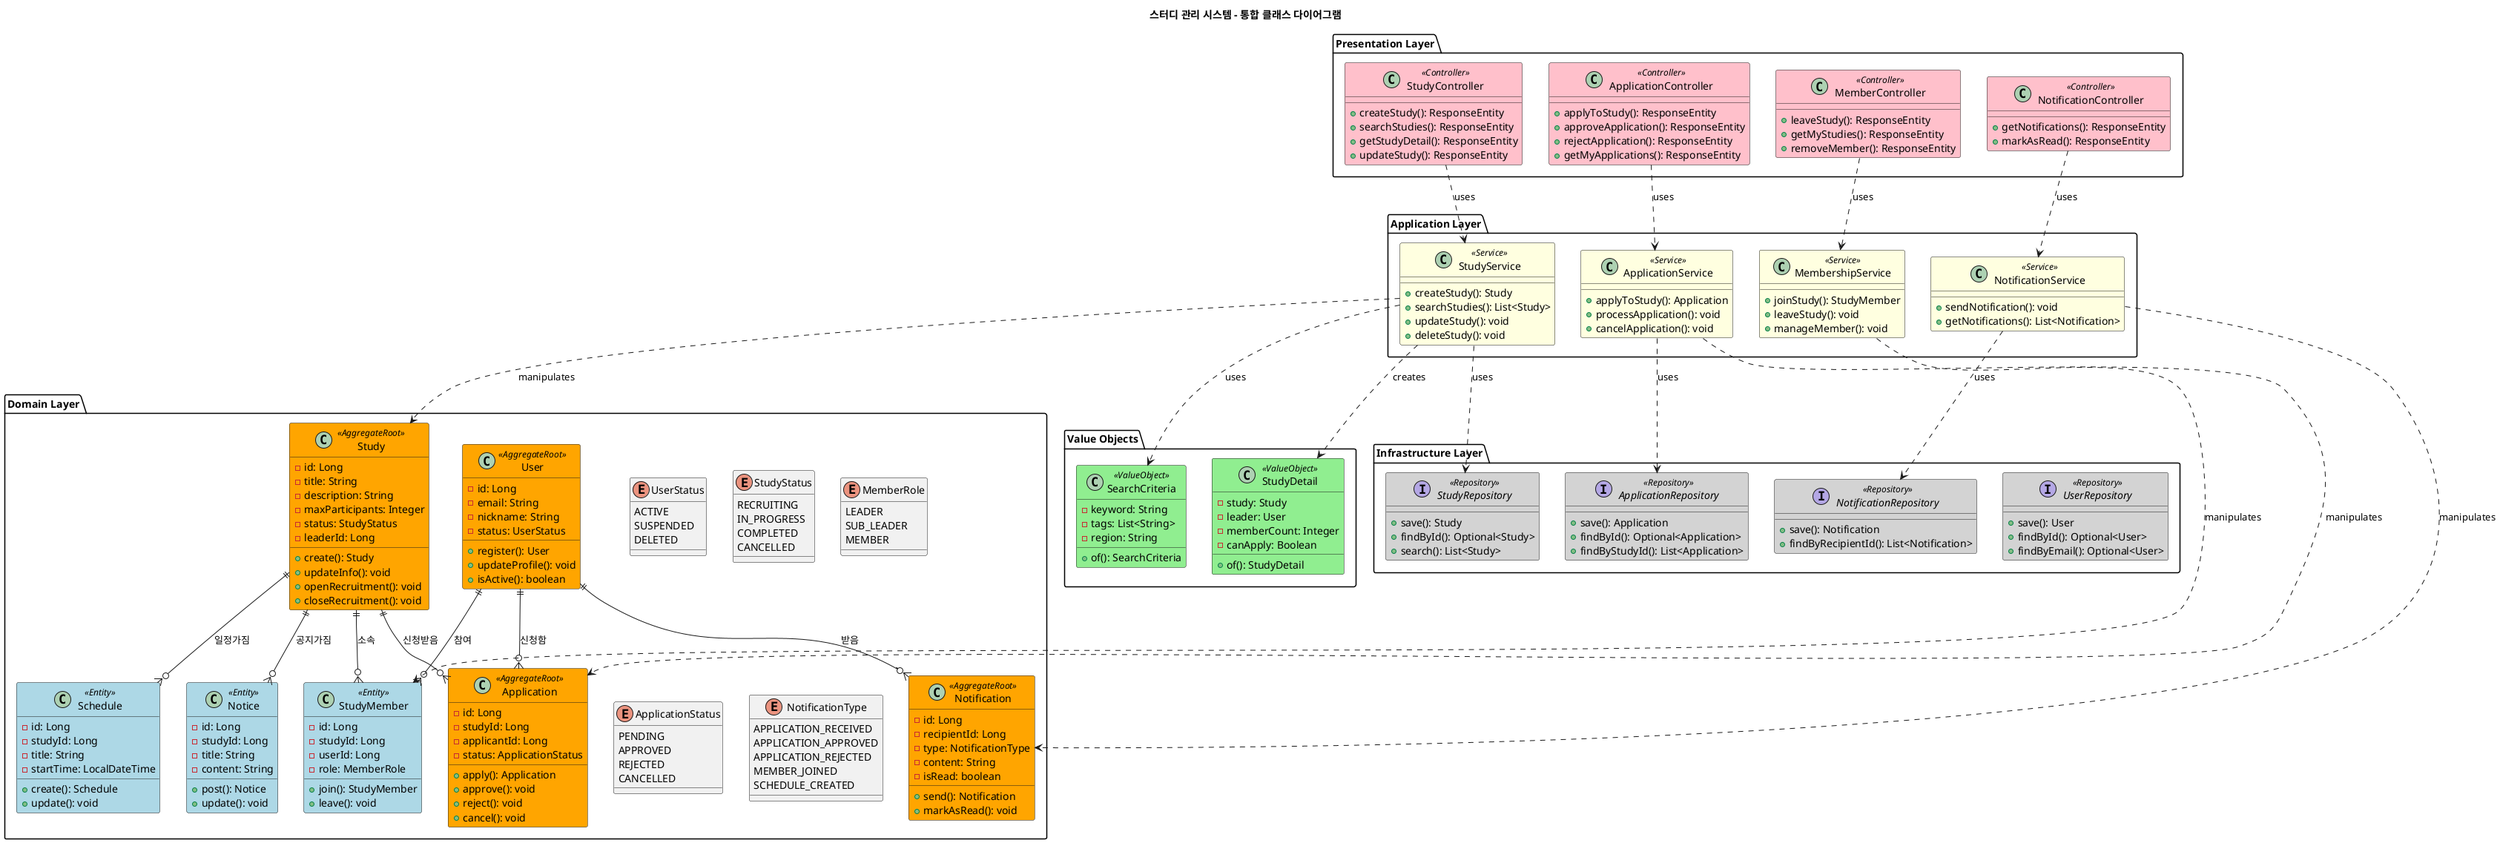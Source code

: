 @startuml
!define ENTITY class
!define VALUE_OBJECT class
!define AGGREGATE_ROOT class
!define SERVICE class
!define CONTROLLER class
!define REPOSITORY interface

skinparam class {
    BackgroundColor<<Entity>> LightBlue
    BackgroundColor<<ValueObject>> LightGreen
    BackgroundColor<<AggregateRoot>> Orange
    BackgroundColor<<Service>> LightYellow
    BackgroundColor<<Controller>> Pink
    BackgroundColor<<Repository>> LightGray
}

title 스터디 관리 시스템 - 통합 클래스 다이어그램

' === 프레젠테이션 계층 ===
package "Presentation Layer" {
    CONTROLLER StudyController <<Controller>> {
        +createStudy(): ResponseEntity
        +searchStudies(): ResponseEntity
        +getStudyDetail(): ResponseEntity
        +updateStudy(): ResponseEntity
    }

    CONTROLLER ApplicationController <<Controller>> {
        +applyToStudy(): ResponseEntity
        +approveApplication(): ResponseEntity
        +rejectApplication(): ResponseEntity
        +getMyApplications(): ResponseEntity
    }

    CONTROLLER MemberController <<Controller>> {
        +leaveStudy(): ResponseEntity
        +getMyStudies(): ResponseEntity
        +removeMember(): ResponseEntity
    }

    CONTROLLER NotificationController <<Controller>> {
        +getNotifications(): ResponseEntity
        +markAsRead(): ResponseEntity
    }
}

' === 애플리케이션 계층 ===
package "Application Layer" {
    SERVICE StudyService <<Service>> {
        +createStudy(): Study
        +searchStudies(): List<Study>
        +updateStudy(): void
        +deleteStudy(): void
    }

    SERVICE ApplicationService <<Service>> {
        +applyToStudy(): Application
        +processApplication(): void
        +cancelApplication(): void
    }

    SERVICE MembershipService <<Service>> {
        +joinStudy(): StudyMember
        +leaveStudy(): void
        +manageMember(): void
    }

    SERVICE NotificationService <<Service>> {
        +sendNotification(): void
        +getNotifications(): List<Notification>
    }
}

' === 도메인 계층 ===
package "Domain Layer" {
    ' === 사용자 도메인 ===
    AGGREGATE_ROOT User <<AggregateRoot>> {
        -id: Long
        -email: String
        -nickname: String
        -status: UserStatus
        +register(): User
        +updateProfile(): void
        +isActive(): boolean
    }

    enum UserStatus {
        ACTIVE
        SUSPENDED
        DELETED
    }

    ' === 스터디 도메인 ===
    AGGREGATE_ROOT Study <<AggregateRoot>> {
        -id: Long
        -title: String
        -description: String
        -maxParticipants: Integer
        -status: StudyStatus
        -leaderId: Long
        +create(): Study
        +updateInfo(): void
        +openRecruitment(): void
        +closeRecruitment(): void
    }

    enum StudyStatus {
        RECRUITING
        IN_PROGRESS
        COMPLETED
        CANCELLED
    }

    ENTITY StudyMember <<Entity>> {
        -id: Long
        -studyId: Long
        -userId: Long
        -role: MemberRole
        +join(): StudyMember
        +leave(): void
    }

    enum MemberRole {
        LEADER
        SUB_LEADER
        MEMBER
    }

    ' === 참가 신청 도메인 ===
    AGGREGATE_ROOT Application <<AggregateRoot>> {
        -id: Long
        -studyId: Long
        -applicantId: Long
        -status: ApplicationStatus
        +apply(): Application
        +approve(): void
        +reject(): void
        +cancel(): void
    }

    enum ApplicationStatus {
        PENDING
        APPROVED
        REJECTED
        CANCELLED
    }

    ' === 알림 도메인 ===
    AGGREGATE_ROOT Notification <<AggregateRoot>> {
        -id: Long
        -recipientId: Long
        -type: NotificationType
        -content: String
        -isRead: boolean
        +send(): Notification
        +markAsRead(): void
    }

    enum NotificationType {
        APPLICATION_RECEIVED
        APPLICATION_APPROVED
        APPLICATION_REJECTED
        MEMBER_JOINED
        SCHEDULE_CREATED
    }

    ' === 일정/공지 도메인 ===
    ENTITY Schedule <<Entity>> {
        -id: Long
        -studyId: Long
        -title: String
        -startTime: LocalDateTime
        +create(): Schedule
        +update(): void
    }

    ENTITY Notice <<Entity>> {
        -id: Long
        -studyId: Long
        -title: String
        -content: String
        +post(): Notice
        +update(): void
    }
}

' === 인프라스트럭처 계층 ===
package "Infrastructure Layer" {
    REPOSITORY UserRepository <<Repository>> {
        +save(): User
        +findById(): Optional<User>
        +findByEmail(): Optional<User>
    }

    REPOSITORY StudyRepository <<Repository>> {
        +save(): Study
        +findById(): Optional<Study>
        +search(): List<Study>
    }

    REPOSITORY ApplicationRepository <<Repository>> {
        +save(): Application
        +findById(): Optional<Application>
        +findByStudyId(): List<Application>
    }

    REPOSITORY NotificationRepository <<Repository>> {
        +save(): Notification
        +findByRecipientId(): List<Notification>
    }
}

' === 값 객체 ===
package "Value Objects" {
    VALUE_OBJECT SearchCriteria <<ValueObject>> {
        -keyword: String
        -tags: List<String>
        -region: String
        +of(): SearchCriteria
    }

    VALUE_OBJECT StudyDetail <<ValueObject>> {
        -study: Study
        -leader: User
        -memberCount: Integer
        -canApply: Boolean
        +of(): StudyDetail
    }
}

' === 관계 정의 ===
' 프레젠테이션 -> 애플리케이션
StudyController ..> StudyService : uses
ApplicationController ..> ApplicationService : uses
MemberController ..> MembershipService : uses
NotificationController ..> NotificationService : uses

' 애플리케이션 -> 도메인
StudyService ..> Study : manipulates
ApplicationService ..> Application : manipulates
MembershipService ..> StudyMember : manipulates
NotificationService ..> Notification : manipulates

' 애플리케이션 -> 인프라
StudyService ..> StudyRepository : uses
ApplicationService ..> ApplicationRepository : uses
NotificationService ..> NotificationRepository : uses

' 도메인 관계
User ||--o{ StudyMember : "참여"
Study ||--o{ StudyMember : "소속"
Study ||--o{ Application : "신청받음"
User ||--o{ Application : "신청함"
Study ||--o{ Schedule : "일정가짐"
Study ||--o{ Notice : "공지가짐"
User ||--o{ Notification : "받음"

' 값 객체 사용
StudyService ..> SearchCriteria : uses
StudyService ..> StudyDetail : creates

@enduml
